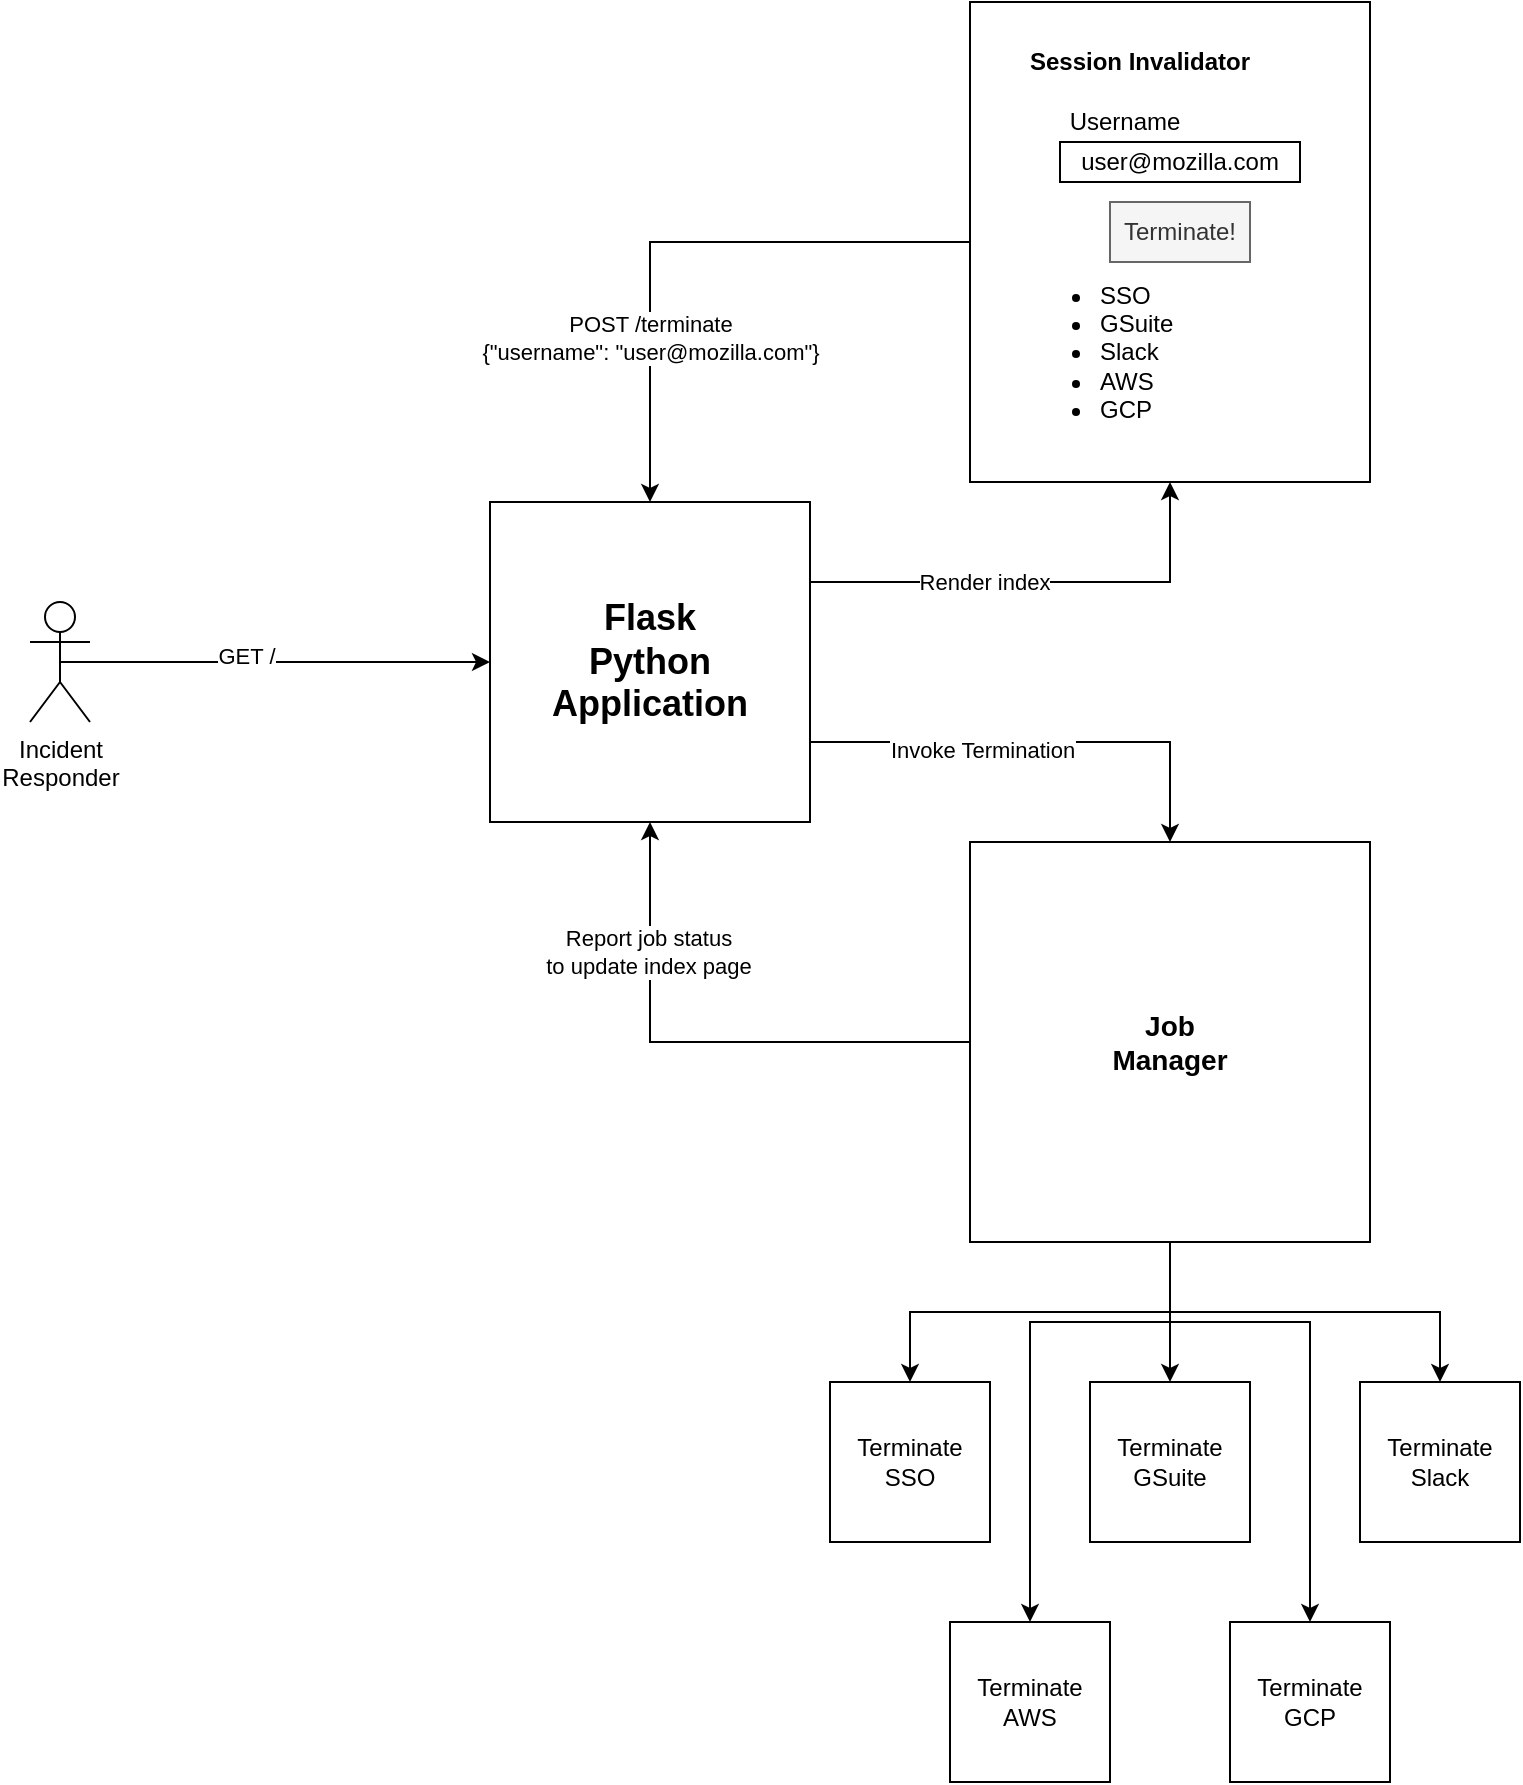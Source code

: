 <mxfile version="12.9.11" type="device"><diagram id="xffEDHYadQ6VOKDV7hA2" name="Page-1"><mxGraphModel dx="917" dy="677" grid="1" gridSize="10" guides="1" tooltips="1" connect="1" arrows="1" fold="1" page="1" pageScale="1" pageWidth="850" pageHeight="1100" math="0" shadow="0"><root><mxCell id="0"/><mxCell id="1" parent="0"/><mxCell id="zwIDSq5b6xKhI-MSxXFb-14" style="edgeStyle=orthogonalEdgeStyle;rounded=0;orthogonalLoop=1;jettySize=auto;html=1;exitX=1;exitY=0.25;exitDx=0;exitDy=0;entryX=0.5;entryY=1;entryDx=0;entryDy=0;" edge="1" parent="1" source="zwIDSq5b6xKhI-MSxXFb-1" target="zwIDSq5b6xKhI-MSxXFb-2"><mxGeometry relative="1" as="geometry"/></mxCell><mxCell id="zwIDSq5b6xKhI-MSxXFb-32" value="Render index" style="edgeLabel;html=1;align=center;verticalAlign=middle;resizable=0;points=[];" vertex="1" connectable="0" parent="zwIDSq5b6xKhI-MSxXFb-14"><mxGeometry x="-0.243" relative="1" as="geometry"><mxPoint as="offset"/></mxGeometry></mxCell><mxCell id="zwIDSq5b6xKhI-MSxXFb-28" style="edgeStyle=orthogonalEdgeStyle;rounded=0;orthogonalLoop=1;jettySize=auto;html=1;exitX=1;exitY=0.75;exitDx=0;exitDy=0;entryX=0.5;entryY=0;entryDx=0;entryDy=0;" edge="1" parent="1" source="zwIDSq5b6xKhI-MSxXFb-1" target="zwIDSq5b6xKhI-MSxXFb-15"><mxGeometry relative="1" as="geometry"/></mxCell><mxCell id="zwIDSq5b6xKhI-MSxXFb-33" value="Invoke Termination" style="edgeLabel;html=1;align=center;verticalAlign=middle;resizable=0;points=[];" vertex="1" connectable="0" parent="zwIDSq5b6xKhI-MSxXFb-28"><mxGeometry x="-0.252" y="-4" relative="1" as="geometry"><mxPoint as="offset"/></mxGeometry></mxCell><mxCell id="zwIDSq5b6xKhI-MSxXFb-1" value="&lt;b&gt;&lt;font style=&quot;font-size: 18px&quot;&gt;Flask&lt;br&gt;Python&lt;br&gt;Application&lt;br&gt;&lt;/font&gt;&lt;/b&gt;" style="whiteSpace=wrap;html=1;aspect=fixed;" vertex="1" parent="1"><mxGeometry x="320" y="360" width="160" height="160" as="geometry"/></mxCell><mxCell id="zwIDSq5b6xKhI-MSxXFb-29" style="edgeStyle=orthogonalEdgeStyle;rounded=0;orthogonalLoop=1;jettySize=auto;html=1;exitX=0;exitY=0.5;exitDx=0;exitDy=0;entryX=0.5;entryY=0;entryDx=0;entryDy=0;" edge="1" parent="1" source="zwIDSq5b6xKhI-MSxXFb-2" target="zwIDSq5b6xKhI-MSxXFb-1"><mxGeometry relative="1" as="geometry"/></mxCell><mxCell id="zwIDSq5b6xKhI-MSxXFb-31" value="POST /terminate&lt;br&gt;{&quot;username&quot;: &quot;user@mozilla.com&quot;}" style="edgeLabel;html=1;align=center;verticalAlign=middle;resizable=0;points=[];" vertex="1" connectable="0" parent="zwIDSq5b6xKhI-MSxXFb-29"><mxGeometry x="0.103" y="48" relative="1" as="geometry"><mxPoint x="-48" y="48" as="offset"/></mxGeometry></mxCell><mxCell id="zwIDSq5b6xKhI-MSxXFb-2" value="" style="rounded=0;whiteSpace=wrap;html=1;" vertex="1" parent="1"><mxGeometry x="560" y="110" width="200" height="240" as="geometry"/></mxCell><mxCell id="zwIDSq5b6xKhI-MSxXFb-3" value="" style="rounded=0;whiteSpace=wrap;html=1;" vertex="1" parent="1"><mxGeometry x="605" y="180" width="120" height="20" as="geometry"/></mxCell><mxCell id="zwIDSq5b6xKhI-MSxXFb-5" value="&lt;b&gt;Session Invalidator&lt;/b&gt;" style="text;html=1;strokeColor=none;fillColor=none;align=center;verticalAlign=middle;whiteSpace=wrap;rounded=0;" vertex="1" parent="1"><mxGeometry x="585" y="130" width="120" height="20" as="geometry"/></mxCell><mxCell id="zwIDSq5b6xKhI-MSxXFb-6" value="Username" style="text;html=1;strokeColor=none;fillColor=none;align=center;verticalAlign=middle;whiteSpace=wrap;rounded=0;" vertex="1" parent="1"><mxGeometry x="605" y="160" width="65" height="20" as="geometry"/></mxCell><mxCell id="zwIDSq5b6xKhI-MSxXFb-7" value="&lt;div align=&quot;left&quot;&gt;&lt;ul&gt;&lt;li&gt;SSO&lt;/li&gt;&lt;li&gt;GSuite&lt;/li&gt;&lt;li&gt;Slack&lt;/li&gt;&lt;li&gt;AWS&lt;/li&gt;&lt;li&gt;GCP&lt;br&gt;&lt;/li&gt;&lt;/ul&gt;&lt;/div&gt;" style="text;html=1;strokeColor=none;fillColor=none;align=left;verticalAlign=middle;whiteSpace=wrap;rounded=0;spacing=0;" vertex="1" parent="1"><mxGeometry x="585" y="250" width="120" height="70" as="geometry"/></mxCell><mxCell id="zwIDSq5b6xKhI-MSxXFb-8" value="Terminate!" style="rounded=0;whiteSpace=wrap;html=1;fillColor=#f5f5f5;strokeColor=#666666;fontColor=#333333;" vertex="1" parent="1"><mxGeometry x="630" y="210" width="70" height="30" as="geometry"/></mxCell><mxCell id="zwIDSq5b6xKhI-MSxXFb-9" value="user@mozilla.com" style="text;html=1;strokeColor=none;fillColor=none;align=center;verticalAlign=middle;whiteSpace=wrap;rounded=0;" vertex="1" parent="1"><mxGeometry x="615" y="180" width="100" height="20" as="geometry"/></mxCell><mxCell id="zwIDSq5b6xKhI-MSxXFb-12" style="edgeStyle=orthogonalEdgeStyle;rounded=0;orthogonalLoop=1;jettySize=auto;html=1;exitX=0.5;exitY=0.5;exitDx=0;exitDy=0;exitPerimeter=0;entryX=0;entryY=0.5;entryDx=0;entryDy=0;" edge="1" parent="1" source="zwIDSq5b6xKhI-MSxXFb-11" target="zwIDSq5b6xKhI-MSxXFb-1"><mxGeometry relative="1" as="geometry"/></mxCell><mxCell id="zwIDSq5b6xKhI-MSxXFb-13" value="GET /" style="edgeLabel;html=1;align=center;verticalAlign=middle;resizable=0;points=[];" vertex="1" connectable="0" parent="zwIDSq5b6xKhI-MSxXFb-12"><mxGeometry x="-0.135" y="3" relative="1" as="geometry"><mxPoint as="offset"/></mxGeometry></mxCell><mxCell id="zwIDSq5b6xKhI-MSxXFb-11" value="Incident&lt;br&gt;Responder" style="shape=umlActor;verticalLabelPosition=bottom;labelBackgroundColor=#ffffff;verticalAlign=top;html=1;outlineConnect=0;" vertex="1" parent="1"><mxGeometry x="90" y="410" width="30" height="60" as="geometry"/></mxCell><mxCell id="zwIDSq5b6xKhI-MSxXFb-23" style="edgeStyle=orthogonalEdgeStyle;rounded=0;orthogonalLoop=1;jettySize=auto;html=1;exitX=0.5;exitY=1;exitDx=0;exitDy=0;" edge="1" parent="1" source="zwIDSq5b6xKhI-MSxXFb-15" target="zwIDSq5b6xKhI-MSxXFb-16"><mxGeometry relative="1" as="geometry"/></mxCell><mxCell id="zwIDSq5b6xKhI-MSxXFb-24" style="edgeStyle=orthogonalEdgeStyle;rounded=0;orthogonalLoop=1;jettySize=auto;html=1;exitX=0.5;exitY=1;exitDx=0;exitDy=0;entryX=0.5;entryY=0;entryDx=0;entryDy=0;" edge="1" parent="1" source="zwIDSq5b6xKhI-MSxXFb-15" target="zwIDSq5b6xKhI-MSxXFb-17"><mxGeometry relative="1" as="geometry"/></mxCell><mxCell id="zwIDSq5b6xKhI-MSxXFb-25" style="edgeStyle=orthogonalEdgeStyle;rounded=0;orthogonalLoop=1;jettySize=auto;html=1;exitX=0.5;exitY=1;exitDx=0;exitDy=0;entryX=0.5;entryY=0;entryDx=0;entryDy=0;" edge="1" parent="1" source="zwIDSq5b6xKhI-MSxXFb-15" target="zwIDSq5b6xKhI-MSxXFb-20"><mxGeometry relative="1" as="geometry"/></mxCell><mxCell id="zwIDSq5b6xKhI-MSxXFb-26" style="edgeStyle=orthogonalEdgeStyle;rounded=0;orthogonalLoop=1;jettySize=auto;html=1;exitX=0.5;exitY=1;exitDx=0;exitDy=0;entryX=0.5;entryY=0;entryDx=0;entryDy=0;" edge="1" parent="1" source="zwIDSq5b6xKhI-MSxXFb-15" target="zwIDSq5b6xKhI-MSxXFb-21"><mxGeometry relative="1" as="geometry"><Array as="points"><mxPoint x="660" y="770"/><mxPoint x="590" y="770"/></Array></mxGeometry></mxCell><mxCell id="zwIDSq5b6xKhI-MSxXFb-27" style="edgeStyle=orthogonalEdgeStyle;rounded=0;orthogonalLoop=1;jettySize=auto;html=1;exitX=0.5;exitY=1;exitDx=0;exitDy=0;entryX=0.5;entryY=0;entryDx=0;entryDy=0;" edge="1" parent="1" source="zwIDSq5b6xKhI-MSxXFb-15" target="zwIDSq5b6xKhI-MSxXFb-22"><mxGeometry relative="1" as="geometry"><Array as="points"><mxPoint x="660" y="770"/><mxPoint x="730" y="770"/></Array></mxGeometry></mxCell><mxCell id="zwIDSq5b6xKhI-MSxXFb-34" style="edgeStyle=orthogonalEdgeStyle;rounded=0;orthogonalLoop=1;jettySize=auto;html=1;entryX=0.5;entryY=1;entryDx=0;entryDy=0;" edge="1" parent="1" source="zwIDSq5b6xKhI-MSxXFb-15" target="zwIDSq5b6xKhI-MSxXFb-1"><mxGeometry relative="1" as="geometry"/></mxCell><mxCell id="zwIDSq5b6xKhI-MSxXFb-35" value="Report job status&lt;br&gt;to update index page" style="edgeLabel;html=1;align=center;verticalAlign=middle;resizable=0;points=[];" vertex="1" connectable="0" parent="zwIDSq5b6xKhI-MSxXFb-34"><mxGeometry x="0.185" y="-45" relative="1" as="geometry"><mxPoint x="-46" y="-45" as="offset"/></mxGeometry></mxCell><mxCell id="zwIDSq5b6xKhI-MSxXFb-15" value="&lt;font style=&quot;font-size: 14px&quot;&gt;&lt;b&gt;&lt;font style=&quot;font-size: 14px&quot;&gt;Job&lt;br&gt;Manager&lt;br&gt;&lt;/font&gt;&lt;/b&gt;&lt;/font&gt;" style="whiteSpace=wrap;html=1;aspect=fixed;" vertex="1" parent="1"><mxGeometry x="560" y="530" width="200" height="200" as="geometry"/></mxCell><mxCell id="zwIDSq5b6xKhI-MSxXFb-16" value="Terminate&lt;br&gt;SSO" style="whiteSpace=wrap;html=1;aspect=fixed;" vertex="1" parent="1"><mxGeometry x="490" y="800" width="80" height="80" as="geometry"/></mxCell><mxCell id="zwIDSq5b6xKhI-MSxXFb-17" value="Terminate GSuite" style="whiteSpace=wrap;html=1;aspect=fixed;" vertex="1" parent="1"><mxGeometry x="620" y="800" width="80" height="80" as="geometry"/></mxCell><mxCell id="zwIDSq5b6xKhI-MSxXFb-20" value="Terminate Slack" style="whiteSpace=wrap;html=1;aspect=fixed;" vertex="1" parent="1"><mxGeometry x="755" y="800" width="80" height="80" as="geometry"/></mxCell><mxCell id="zwIDSq5b6xKhI-MSxXFb-21" value="Terminate AWS" style="whiteSpace=wrap;html=1;aspect=fixed;" vertex="1" parent="1"><mxGeometry x="550" y="920" width="80" height="80" as="geometry"/></mxCell><mxCell id="zwIDSq5b6xKhI-MSxXFb-22" value="Terminate GCP" style="whiteSpace=wrap;html=1;aspect=fixed;" vertex="1" parent="1"><mxGeometry x="690" y="920" width="80" height="80" as="geometry"/></mxCell></root></mxGraphModel></diagram></mxfile>